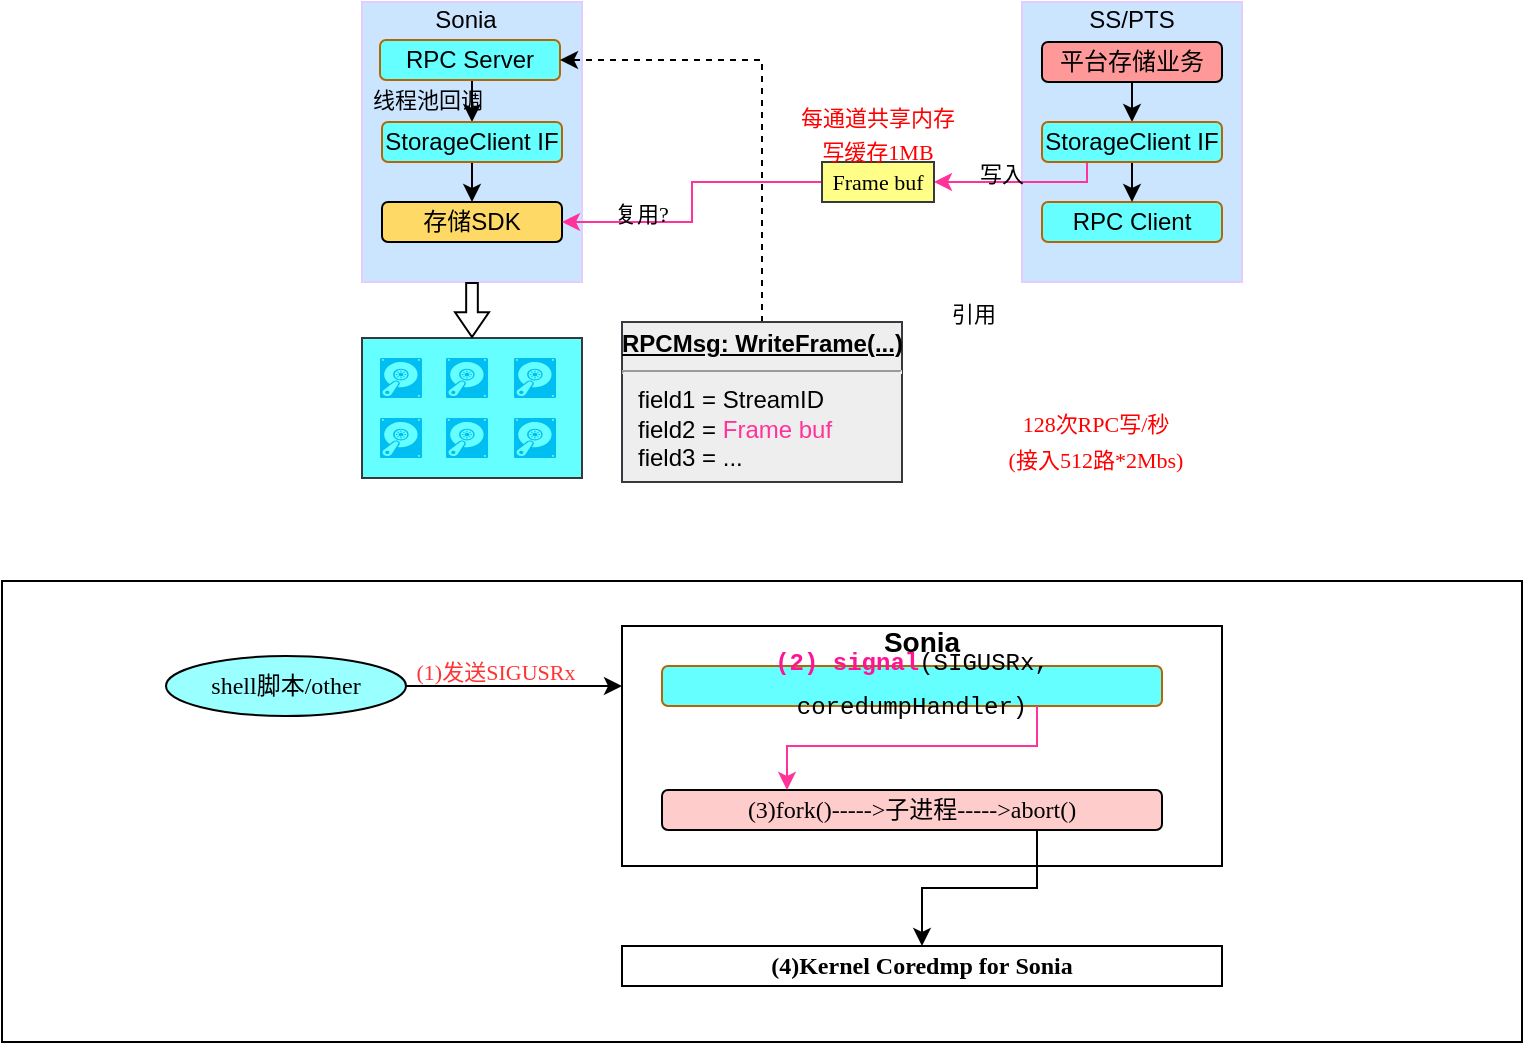 <mxfile version="20.4.2" type="github">
  <diagram id="C5RBs43oDa-KdzZeNtuy" name="Page-1">
    <mxGraphModel dx="1038" dy="579" grid="1" gridSize="10" guides="1" tooltips="1" connect="1" arrows="1" fold="1" page="1" pageScale="1" pageWidth="827" pageHeight="1169" math="0" shadow="0">
      <root>
        <mxCell id="WIyWlLk6GJQsqaUBKTNV-0" />
        <mxCell id="WIyWlLk6GJQsqaUBKTNV-1" parent="WIyWlLk6GJQsqaUBKTNV-0" />
        <mxCell id="m1yB8VaNzLGdRQ7UP5lw-0" value="" style="rounded=0;whiteSpace=wrap;html=1;fontFamily=Lucida Console;fontSize=11;" vertex="1" parent="WIyWlLk6GJQsqaUBKTNV-1">
          <mxGeometry x="110" y="469.5" width="760" height="230.5" as="geometry" />
        </mxCell>
        <mxCell id="m1yB8VaNzLGdRQ7UP5lw-40" value="" style="rounded=0;whiteSpace=wrap;html=1;fillColor=#FFFFFF;strokeColor=#000000;gradientColor=none;" vertex="1" parent="WIyWlLk6GJQsqaUBKTNV-1">
          <mxGeometry x="420" y="492" width="300" height="120" as="geometry" />
        </mxCell>
        <mxCell id="m1yB8VaNzLGdRQ7UP5lw-1" value="" style="rounded=0;whiteSpace=wrap;html=1;fillColor=#66FFFF;strokeColor=#36393d;" vertex="1" parent="WIyWlLk6GJQsqaUBKTNV-1">
          <mxGeometry x="290" y="348" width="110" height="70" as="geometry" />
        </mxCell>
        <mxCell id="m1yB8VaNzLGdRQ7UP5lw-2" value="" style="rounded=0;whiteSpace=wrap;html=1;fillColor=#CCE5FF;strokeColor=#E5CCFF;gradientColor=none;" vertex="1" parent="WIyWlLk6GJQsqaUBKTNV-1">
          <mxGeometry x="620" y="180" width="110" height="140" as="geometry" />
        </mxCell>
        <mxCell id="m1yB8VaNzLGdRQ7UP5lw-3" value="" style="rounded=0;whiteSpace=wrap;html=1;fillColor=#CCE5FF;strokeColor=#E5CCFF;gradientColor=none;" vertex="1" parent="WIyWlLk6GJQsqaUBKTNV-1">
          <mxGeometry x="290" y="180" width="110" height="140" as="geometry" />
        </mxCell>
        <mxCell id="m1yB8VaNzLGdRQ7UP5lw-4" value="存储SDK" style="rounded=1;whiteSpace=wrap;html=1;fillColor=#FFD966;" vertex="1" parent="WIyWlLk6GJQsqaUBKTNV-1">
          <mxGeometry x="300" y="280" width="90" height="20" as="geometry" />
        </mxCell>
        <mxCell id="m1yB8VaNzLGdRQ7UP5lw-5" style="edgeStyle=orthogonalEdgeStyle;rounded=0;orthogonalLoop=1;jettySize=auto;html=1;exitX=0.5;exitY=1;exitDx=0;exitDy=0;entryX=0.5;entryY=0;entryDx=0;entryDy=0;fontSize=11;" edge="1" parent="WIyWlLk6GJQsqaUBKTNV-1" source="m1yB8VaNzLGdRQ7UP5lw-6" target="m1yB8VaNzLGdRQ7UP5lw-18">
          <mxGeometry relative="1" as="geometry" />
        </mxCell>
        <mxCell id="m1yB8VaNzLGdRQ7UP5lw-6" value="RPC Server" style="rounded=1;whiteSpace=wrap;html=1;fillColor=#66FFFF;strokeColor=#b46504;" vertex="1" parent="WIyWlLk6GJQsqaUBKTNV-1">
          <mxGeometry x="299" y="199" width="90" height="20" as="geometry" />
        </mxCell>
        <mxCell id="m1yB8VaNzLGdRQ7UP5lw-7" style="edgeStyle=orthogonalEdgeStyle;rounded=0;orthogonalLoop=1;jettySize=auto;html=1;exitX=1;exitY=0.5;exitDx=0;exitDy=0;entryX=0;entryY=0.25;entryDx=0;entryDy=0;fontFamily=Lucida Console;fontSize=11;fontColor=#000000;" edge="1" parent="WIyWlLk6GJQsqaUBKTNV-1" source="m1yB8VaNzLGdRQ7UP5lw-43" target="m1yB8VaNzLGdRQ7UP5lw-40">
          <mxGeometry relative="1" as="geometry" />
        </mxCell>
        <mxCell id="m1yB8VaNzLGdRQ7UP5lw-8" value="RPC Client" style="rounded=1;whiteSpace=wrap;html=1;fillColor=#66FFFF;strokeColor=#b46504;" vertex="1" parent="WIyWlLk6GJQsqaUBKTNV-1">
          <mxGeometry x="630" y="280" width="90" height="20" as="geometry" />
        </mxCell>
        <mxCell id="m1yB8VaNzLGdRQ7UP5lw-9" style="edgeStyle=orthogonalEdgeStyle;rounded=0;orthogonalLoop=1;jettySize=auto;html=1;exitX=0.5;exitY=1;exitDx=0;exitDy=0;entryX=0.5;entryY=0;entryDx=0;entryDy=0;fontSize=11;" edge="1" parent="WIyWlLk6GJQsqaUBKTNV-1" source="m1yB8VaNzLGdRQ7UP5lw-10" target="m1yB8VaNzLGdRQ7UP5lw-13">
          <mxGeometry relative="1" as="geometry" />
        </mxCell>
        <mxCell id="m1yB8VaNzLGdRQ7UP5lw-10" value="平台存储业务" style="rounded=1;whiteSpace=wrap;html=1;fillColor=#FF9999;" vertex="1" parent="WIyWlLk6GJQsqaUBKTNV-1">
          <mxGeometry x="630" y="200" width="90" height="20" as="geometry" />
        </mxCell>
        <mxCell id="m1yB8VaNzLGdRQ7UP5lw-11" style="edgeStyle=orthogonalEdgeStyle;rounded=0;orthogonalLoop=1;jettySize=auto;html=1;exitX=0.5;exitY=1;exitDx=0;exitDy=0;entryX=0.5;entryY=0;entryDx=0;entryDy=0;fontSize=11;" edge="1" parent="WIyWlLk6GJQsqaUBKTNV-1" source="m1yB8VaNzLGdRQ7UP5lw-13" target="m1yB8VaNzLGdRQ7UP5lw-8">
          <mxGeometry relative="1" as="geometry" />
        </mxCell>
        <mxCell id="m1yB8VaNzLGdRQ7UP5lw-12" style="edgeStyle=orthogonalEdgeStyle;rounded=0;orthogonalLoop=1;jettySize=auto;html=1;exitX=0.25;exitY=1;exitDx=0;exitDy=0;entryX=1;entryY=0.5;entryDx=0;entryDy=0;fontFamily=Lucida Console;fontSize=11;fontColor=#FF0000;strokeColor=#FF3399;" edge="1" parent="WIyWlLk6GJQsqaUBKTNV-1" source="m1yB8VaNzLGdRQ7UP5lw-13" target="m1yB8VaNzLGdRQ7UP5lw-24">
          <mxGeometry relative="1" as="geometry">
            <Array as="points">
              <mxPoint x="653" y="270" />
            </Array>
          </mxGeometry>
        </mxCell>
        <mxCell id="m1yB8VaNzLGdRQ7UP5lw-13" value="StorageClient&amp;nbsp;IF" style="rounded=1;whiteSpace=wrap;html=1;fillColor=#66FFFF;strokeColor=#b46504;" vertex="1" parent="WIyWlLk6GJQsqaUBKTNV-1">
          <mxGeometry x="630" y="240" width="90" height="20" as="geometry" />
        </mxCell>
        <mxCell id="m1yB8VaNzLGdRQ7UP5lw-14" value="" style="verticalLabelPosition=bottom;html=1;verticalAlign=top;align=center;strokeColor=none;fillColor=#00BEF2;shape=mxgraph.azure.vhd;pointerEvents=1;" vertex="1" parent="WIyWlLk6GJQsqaUBKTNV-1">
          <mxGeometry x="299" y="358" width="21" height="20" as="geometry" />
        </mxCell>
        <mxCell id="m1yB8VaNzLGdRQ7UP5lw-15" value="" style="verticalLabelPosition=bottom;html=1;verticalAlign=top;align=center;strokeColor=none;fillColor=#00BEF2;shape=mxgraph.azure.vhd;pointerEvents=1;" vertex="1" parent="WIyWlLk6GJQsqaUBKTNV-1">
          <mxGeometry x="332" y="358" width="21" height="20" as="geometry" />
        </mxCell>
        <mxCell id="m1yB8VaNzLGdRQ7UP5lw-16" value="" style="verticalLabelPosition=bottom;html=1;verticalAlign=top;align=center;strokeColor=none;fillColor=#00BEF2;shape=mxgraph.azure.vhd;pointerEvents=1;" vertex="1" parent="WIyWlLk6GJQsqaUBKTNV-1">
          <mxGeometry x="366" y="358" width="21" height="20" as="geometry" />
        </mxCell>
        <mxCell id="m1yB8VaNzLGdRQ7UP5lw-17" style="edgeStyle=orthogonalEdgeStyle;rounded=0;orthogonalLoop=1;jettySize=auto;html=1;exitX=0.5;exitY=1;exitDx=0;exitDy=0;entryX=0.5;entryY=0;entryDx=0;entryDy=0;fontSize=11;" edge="1" parent="WIyWlLk6GJQsqaUBKTNV-1" source="m1yB8VaNzLGdRQ7UP5lw-18" target="m1yB8VaNzLGdRQ7UP5lw-4">
          <mxGeometry relative="1" as="geometry" />
        </mxCell>
        <mxCell id="m1yB8VaNzLGdRQ7UP5lw-18" value="StorageClient&amp;nbsp;IF" style="rounded=1;whiteSpace=wrap;html=1;fillColor=#66FFFF;strokeColor=#b46504;" vertex="1" parent="WIyWlLk6GJQsqaUBKTNV-1">
          <mxGeometry x="300" y="240" width="90" height="20" as="geometry" />
        </mxCell>
        <mxCell id="m1yB8VaNzLGdRQ7UP5lw-19" value="&lt;font style=&quot;font-size: 11px&quot; face=&quot;Lucida Console&quot;&gt;线程池回调&lt;/font&gt;" style="text;html=1;strokeColor=none;fillColor=none;align=center;verticalAlign=middle;whiteSpace=wrap;rounded=0;fontSize=14;" vertex="1" parent="WIyWlLk6GJQsqaUBKTNV-1">
          <mxGeometry x="290" y="223" width="66" height="10" as="geometry" />
        </mxCell>
        <mxCell id="m1yB8VaNzLGdRQ7UP5lw-20" value="&lt;font style=&quot;font-size: 12px&quot;&gt;SS/PTS&lt;/font&gt;" style="text;html=1;strokeColor=none;fillColor=none;align=center;verticalAlign=middle;whiteSpace=wrap;rounded=0;fontSize=14;" vertex="1" parent="WIyWlLk6GJQsqaUBKTNV-1">
          <mxGeometry x="645" y="180" width="60" height="15" as="geometry" />
        </mxCell>
        <mxCell id="m1yB8VaNzLGdRQ7UP5lw-21" value="&lt;span style=&quot;font-size: 12px&quot;&gt;Sonia&lt;/span&gt;" style="text;html=1;strokeColor=none;fillColor=none;align=center;verticalAlign=middle;whiteSpace=wrap;rounded=0;fontSize=14;" vertex="1" parent="WIyWlLk6GJQsqaUBKTNV-1">
          <mxGeometry x="312" y="180" width="60" height="15" as="geometry" />
        </mxCell>
        <mxCell id="m1yB8VaNzLGdRQ7UP5lw-22" style="edgeStyle=orthogonalEdgeStyle;rounded=0;orthogonalLoop=1;jettySize=auto;html=1;exitX=0;exitY=0.5;exitDx=0;exitDy=0;fontFamily=Lucida Console;fontSize=11;fontColor=#FF0000;strokeColor=#FF3399;" edge="1" parent="WIyWlLk6GJQsqaUBKTNV-1" source="m1yB8VaNzLGdRQ7UP5lw-24" target="m1yB8VaNzLGdRQ7UP5lw-4">
          <mxGeometry relative="1" as="geometry" />
        </mxCell>
        <mxCell id="m1yB8VaNzLGdRQ7UP5lw-23" style="edgeStyle=orthogonalEdgeStyle;rounded=0;orthogonalLoop=1;jettySize=auto;html=1;exitX=0.75;exitY=1;exitDx=0;exitDy=0;entryX=0.5;entryY=0;entryDx=0;entryDy=0;fontFamily=Lucida Console;fontSize=11;fontColor=#FF0000;strokeColor=#000000;" edge="1" parent="WIyWlLk6GJQsqaUBKTNV-1" source="m1yB8VaNzLGdRQ7UP5lw-39" target="m1yB8VaNzLGdRQ7UP5lw-36">
          <mxGeometry relative="1" as="geometry" />
        </mxCell>
        <mxCell id="m1yB8VaNzLGdRQ7UP5lw-24" value="&lt;font style=&quot;font-size: 11px&quot;&gt;Frame buf&lt;/font&gt;" style="rounded=0;whiteSpace=wrap;html=1;fontFamily=Times New Roman;fontSize=12;strokeColor=#36393d;fillColor=#ffff88;" vertex="1" parent="WIyWlLk6GJQsqaUBKTNV-1">
          <mxGeometry x="520" y="260" width="56" height="20" as="geometry" />
        </mxCell>
        <mxCell id="m1yB8VaNzLGdRQ7UP5lw-25" style="edgeStyle=orthogonalEdgeStyle;rounded=0;orthogonalLoop=1;jettySize=auto;html=1;exitX=0.5;exitY=0;exitDx=0;exitDy=0;entryX=1;entryY=0.5;entryDx=0;entryDy=0;dashed=1;fontFamily=Lucida Console;fontSize=11;fontColor=#000000;" edge="1" parent="WIyWlLk6GJQsqaUBKTNV-1" source="m1yB8VaNzLGdRQ7UP5lw-26" target="m1yB8VaNzLGdRQ7UP5lw-6">
          <mxGeometry relative="1" as="geometry" />
        </mxCell>
        <mxCell id="m1yB8VaNzLGdRQ7UP5lw-26" value="&lt;p style=&quot;margin: 0px ; margin-top: 4px ; text-align: center ; text-decoration: underline&quot;&gt;&lt;b&gt;RPCMsg: WriteFrame(...)&lt;/b&gt;&lt;/p&gt;&lt;hr&gt;&lt;p style=&quot;margin: 0px ; margin-left: 8px&quot;&gt;field1 = StreamID&lt;br&gt;field2 = &lt;font color=&quot;#ff3399&quot;&gt;Frame buf&lt;/font&gt;&lt;br&gt;field3 = ...&lt;/p&gt;" style="verticalAlign=top;align=left;overflow=fill;fontSize=12;fontFamily=Helvetica;html=1;strokeColor=#36393d;fillColor=#eeeeee;" vertex="1" parent="WIyWlLk6GJQsqaUBKTNV-1">
          <mxGeometry x="420" y="340" width="140" height="80" as="geometry" />
        </mxCell>
        <mxCell id="m1yB8VaNzLGdRQ7UP5lw-27" value="&lt;font style=&quot;font-size: 11px&quot; face=&quot;Lucida Console&quot; color=&quot;#ff0000&quot;&gt;每通道共享内存&lt;br style=&quot;font-size: 11px&quot;&gt;写缓存1MB&lt;/font&gt;" style="text;html=1;strokeColor=none;fillColor=none;align=center;verticalAlign=middle;whiteSpace=wrap;rounded=0;fontSize=14;" vertex="1" parent="WIyWlLk6GJQsqaUBKTNV-1">
          <mxGeometry x="493" y="230" width="110" height="30" as="geometry" />
        </mxCell>
        <mxCell id="m1yB8VaNzLGdRQ7UP5lw-28" value="&lt;font face=&quot;Lucida Console&quot;&gt;&lt;span style=&quot;font-size: 11px&quot;&gt;写入&lt;/span&gt;&lt;/font&gt;" style="text;html=1;strokeColor=none;fillColor=none;align=center;verticalAlign=middle;whiteSpace=wrap;rounded=0;fontSize=14;" vertex="1" parent="WIyWlLk6GJQsqaUBKTNV-1">
          <mxGeometry x="590" y="260" width="40" height="10" as="geometry" />
        </mxCell>
        <mxCell id="m1yB8VaNzLGdRQ7UP5lw-29" value="&lt;font face=&quot;Lucida Console&quot;&gt;&lt;span style=&quot;font-size: 11px&quot;&gt;引用&lt;/span&gt;&lt;/font&gt;" style="text;html=1;strokeColor=none;fillColor=none;align=center;verticalAlign=middle;whiteSpace=wrap;rounded=0;fontSize=14;" vertex="1" parent="WIyWlLk6GJQsqaUBKTNV-1">
          <mxGeometry x="576" y="330" width="40" height="10" as="geometry" />
        </mxCell>
        <mxCell id="m1yB8VaNzLGdRQ7UP5lw-30" value="&lt;font face=&quot;Lucida Console&quot;&gt;&lt;span style=&quot;font-size: 11px&quot;&gt;复用?&lt;/span&gt;&lt;/font&gt;" style="text;html=1;strokeColor=none;fillColor=none;align=center;verticalAlign=middle;whiteSpace=wrap;rounded=0;fontSize=14;" vertex="1" parent="WIyWlLk6GJQsqaUBKTNV-1">
          <mxGeometry x="410" y="280" width="40" height="10" as="geometry" />
        </mxCell>
        <mxCell id="m1yB8VaNzLGdRQ7UP5lw-31" value="" style="verticalLabelPosition=bottom;html=1;verticalAlign=top;align=center;strokeColor=none;fillColor=#00BEF2;shape=mxgraph.azure.vhd;pointerEvents=1;" vertex="1" parent="WIyWlLk6GJQsqaUBKTNV-1">
          <mxGeometry x="299" y="388" width="21" height="20" as="geometry" />
        </mxCell>
        <mxCell id="m1yB8VaNzLGdRQ7UP5lw-32" value="" style="verticalLabelPosition=bottom;html=1;verticalAlign=top;align=center;strokeColor=none;fillColor=#00BEF2;shape=mxgraph.azure.vhd;pointerEvents=1;" vertex="1" parent="WIyWlLk6GJQsqaUBKTNV-1">
          <mxGeometry x="332" y="388" width="21" height="20" as="geometry" />
        </mxCell>
        <mxCell id="m1yB8VaNzLGdRQ7UP5lw-33" value="" style="verticalLabelPosition=bottom;html=1;verticalAlign=top;align=center;strokeColor=none;fillColor=#00BEF2;shape=mxgraph.azure.vhd;pointerEvents=1;" vertex="1" parent="WIyWlLk6GJQsqaUBKTNV-1">
          <mxGeometry x="366" y="388" width="21" height="20" as="geometry" />
        </mxCell>
        <mxCell id="m1yB8VaNzLGdRQ7UP5lw-34" value="" style="shape=flexArrow;endArrow=classic;html=1;rounded=0;fontFamily=Lucida Console;fontSize=11;fontColor=#FF3399;strokeColor=#000000;exitX=0.5;exitY=1;exitDx=0;exitDy=0;width=5.833;endSize=3.775;endWidth=10.139;entryX=0.5;entryY=0;entryDx=0;entryDy=0;" edge="1" parent="WIyWlLk6GJQsqaUBKTNV-1" source="m1yB8VaNzLGdRQ7UP5lw-3" target="m1yB8VaNzLGdRQ7UP5lw-1">
          <mxGeometry width="50" height="50" relative="1" as="geometry">
            <mxPoint x="320" y="550" as="sourcePoint" />
            <mxPoint x="345" y="350" as="targetPoint" />
          </mxGeometry>
        </mxCell>
        <mxCell id="m1yB8VaNzLGdRQ7UP5lw-35" value="&lt;font face=&quot;Lucida Console&quot; color=&quot;#ff0000&quot;&gt;&lt;span style=&quot;font-size: 11px&quot;&gt;128次RPC写/秒&lt;br&gt;(接入512路*2Mbs)&lt;/span&gt;&lt;/font&gt;" style="text;html=1;strokeColor=none;fillColor=none;align=center;verticalAlign=middle;whiteSpace=wrap;rounded=0;fontSize=14;" vertex="1" parent="WIyWlLk6GJQsqaUBKTNV-1">
          <mxGeometry x="590" y="378" width="134" height="42" as="geometry" />
        </mxCell>
        <mxCell id="m1yB8VaNzLGdRQ7UP5lw-36" value="&lt;b&gt;&lt;font face=&quot;Lucida Console&quot;&gt;(4)Kernel Coredmp for&amp;nbsp;Sonia&lt;/font&gt;&lt;/b&gt;" style="rounded=0;whiteSpace=wrap;html=1;fillColor=#FFFFFF;strokeColor=#000000;gradientColor=none;" vertex="1" parent="WIyWlLk6GJQsqaUBKTNV-1">
          <mxGeometry x="420" y="652" width="300" height="20" as="geometry" />
        </mxCell>
        <mxCell id="m1yB8VaNzLGdRQ7UP5lw-37" value="&lt;code style=&quot;text-align: left; margin: 0px !important; padding: 0px !important; font-family: Consolas, &amp;quot;Bitstream Vera Sans Mono&amp;quot;, &amp;quot;Courier New&amp;quot;, Courier, monospace !important; border-radius: 0px !important; background: none !important; border: 0px !important; inset: auto !important; float: none !important; height: auto !important; line-height: 1.8em !important; outline: 0px !important; overflow: visible !important; position: static !important; vertical-align: baseline !important; width: auto !important; box-sizing: content-box !important; font-weight: bold !important; min-height: auto !important; color: rgb(255, 20, 147) !important;&quot; class=&quot;cpp functions bold&quot;&gt;(2) signal&lt;/code&gt;&lt;code style=&quot;text-align: left; margin: 0px !important; padding: 0px !important; font-family: Consolas, &amp;quot;Bitstream Vera Sans Mono&amp;quot;, &amp;quot;Courier New&amp;quot;, Courier, monospace !important; border-radius: 0px !important; background: none !important; border: 0px !important; inset: auto !important; float: none !important; height: auto !important; line-height: 1.8em !important; outline: 0px !important; overflow: visible !important; position: static !important; vertical-align: baseline !important; width: auto !important; box-sizing: content-box !important; min-height: auto !important;&quot; class=&quot;cpp plain&quot;&gt;(SIGUSRx, coredumpHandler)&lt;/code&gt;" style="rounded=1;whiteSpace=wrap;html=1;fillColor=#66FFFF;strokeColor=#b46504;" vertex="1" parent="WIyWlLk6GJQsqaUBKTNV-1">
          <mxGeometry x="440" y="512" width="250" height="20" as="geometry" />
        </mxCell>
        <mxCell id="m1yB8VaNzLGdRQ7UP5lw-39" value="&lt;font face=&quot;Lucida Console&quot;&gt;(3)fork()-----&amp;gt;子进程-----&amp;gt;abort()&lt;/font&gt;" style="rounded=1;whiteSpace=wrap;html=1;strokeColor=#000000;fillColor=#FFCCCC;align=center;" vertex="1" parent="WIyWlLk6GJQsqaUBKTNV-1">
          <mxGeometry x="440" y="574" width="250" height="20" as="geometry" />
        </mxCell>
        <mxCell id="m1yB8VaNzLGdRQ7UP5lw-41" value="&lt;b style=&quot;&quot;&gt;&lt;font style=&quot;font-size: 14px;&quot;&gt;Sonia&lt;/font&gt;&lt;/b&gt;" style="text;html=1;strokeColor=none;fillColor=none;align=center;verticalAlign=middle;whiteSpace=wrap;rounded=0;fontSize=14;" vertex="1" parent="WIyWlLk6GJQsqaUBKTNV-1">
          <mxGeometry x="530" y="492" width="80" height="15" as="geometry" />
        </mxCell>
        <mxCell id="m1yB8VaNzLGdRQ7UP5lw-42" style="edgeStyle=orthogonalEdgeStyle;rounded=0;orthogonalLoop=1;jettySize=auto;html=1;exitX=0.75;exitY=1;exitDx=0;exitDy=0;entryX=0.25;entryY=0;entryDx=0;entryDy=0;fontFamily=Lucida Console;fontSize=11;fontColor=#FF0000;strokeColor=#FF3399;" edge="1" parent="WIyWlLk6GJQsqaUBKTNV-1" source="m1yB8VaNzLGdRQ7UP5lw-37" target="m1yB8VaNzLGdRQ7UP5lw-39">
          <mxGeometry relative="1" as="geometry">
            <mxPoint x="548" y="272" as="sourcePoint" />
            <mxPoint x="560" y="352" as="targetPoint" />
            <Array as="points">
              <mxPoint x="628" y="552" />
              <mxPoint x="503" y="552" />
            </Array>
          </mxGeometry>
        </mxCell>
        <mxCell id="m1yB8VaNzLGdRQ7UP5lw-43" value="&lt;font style=&quot;font-size: 12px;&quot;&gt;shell脚本/other&lt;/font&gt;" style="ellipse;whiteSpace=wrap;html=1;strokeColor=#000000;fontFamily=Lucida Console;fontSize=14;fontColor=#000000;fillColor=#99FFFF;" vertex="1" parent="WIyWlLk6GJQsqaUBKTNV-1">
          <mxGeometry x="192" y="507" width="120" height="30" as="geometry" />
        </mxCell>
        <mxCell id="m1yB8VaNzLGdRQ7UP5lw-44" value="&lt;font color=&quot;#ff3333&quot; face=&quot;Lucida Console&quot;&gt;&lt;span style=&quot;font-size: 11px&quot;&gt;(1)发送SIGUSRx&lt;/span&gt;&lt;/font&gt;" style="text;html=1;strokeColor=none;fillColor=none;align=center;verticalAlign=middle;whiteSpace=wrap;rounded=0;fontSize=14;" vertex="1" parent="WIyWlLk6GJQsqaUBKTNV-1">
          <mxGeometry x="300" y="509" width="114" height="10" as="geometry" />
        </mxCell>
      </root>
    </mxGraphModel>
  </diagram>
</mxfile>
